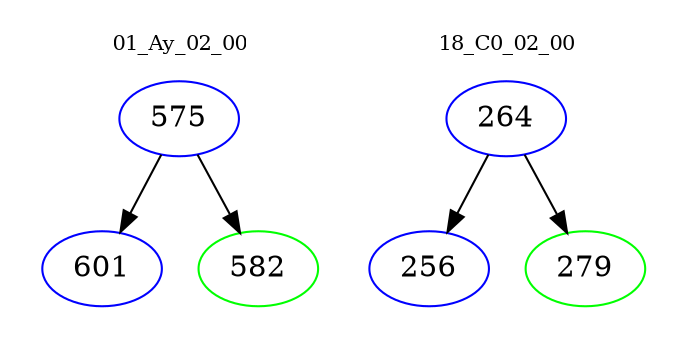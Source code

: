 digraph{
subgraph cluster_0 {
color = white
label = "01_Ay_02_00";
fontsize=10;
T0_575 [label="575", color="blue"]
T0_575 -> T0_601 [color="black"]
T0_601 [label="601", color="blue"]
T0_575 -> T0_582 [color="black"]
T0_582 [label="582", color="green"]
}
subgraph cluster_1 {
color = white
label = "18_C0_02_00";
fontsize=10;
T1_264 [label="264", color="blue"]
T1_264 -> T1_256 [color="black"]
T1_256 [label="256", color="blue"]
T1_264 -> T1_279 [color="black"]
T1_279 [label="279", color="green"]
}
}
